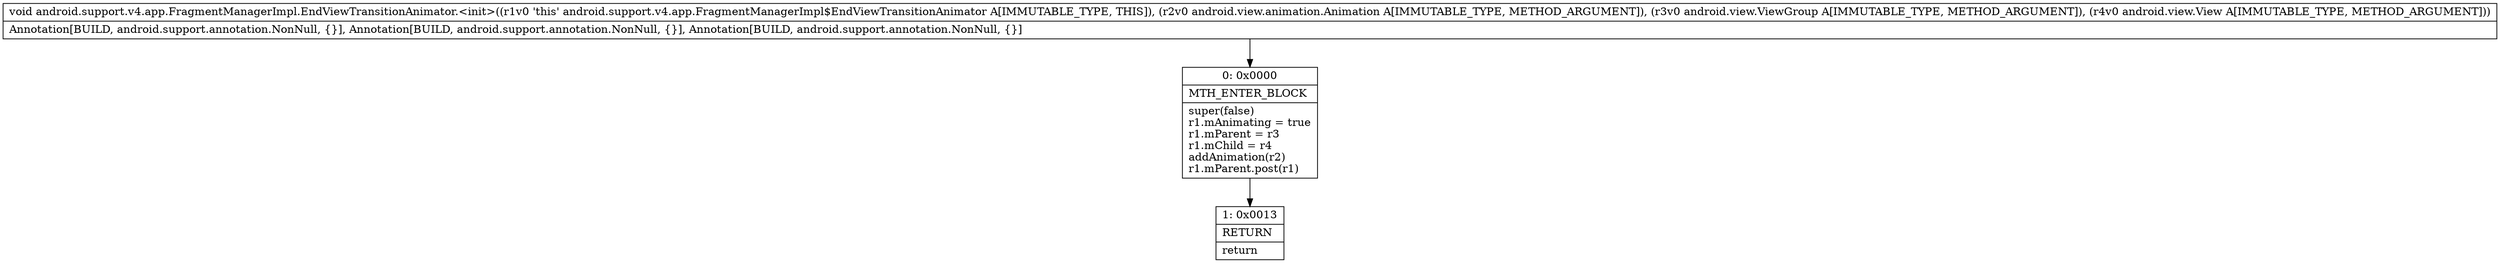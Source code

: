 digraph "CFG forandroid.support.v4.app.FragmentManagerImpl.EndViewTransitionAnimator.\<init\>(Landroid\/view\/animation\/Animation;Landroid\/view\/ViewGroup;Landroid\/view\/View;)V" {
Node_0 [shape=record,label="{0\:\ 0x0000|MTH_ENTER_BLOCK\l|super(false)\lr1.mAnimating = true\lr1.mParent = r3\lr1.mChild = r4\laddAnimation(r2)\lr1.mParent.post(r1)\l}"];
Node_1 [shape=record,label="{1\:\ 0x0013|RETURN\l|return\l}"];
MethodNode[shape=record,label="{void android.support.v4.app.FragmentManagerImpl.EndViewTransitionAnimator.\<init\>((r1v0 'this' android.support.v4.app.FragmentManagerImpl$EndViewTransitionAnimator A[IMMUTABLE_TYPE, THIS]), (r2v0 android.view.animation.Animation A[IMMUTABLE_TYPE, METHOD_ARGUMENT]), (r3v0 android.view.ViewGroup A[IMMUTABLE_TYPE, METHOD_ARGUMENT]), (r4v0 android.view.View A[IMMUTABLE_TYPE, METHOD_ARGUMENT]))  | Annotation[BUILD, android.support.annotation.NonNull, \{\}], Annotation[BUILD, android.support.annotation.NonNull, \{\}], Annotation[BUILD, android.support.annotation.NonNull, \{\}]\l}"];
MethodNode -> Node_0;
Node_0 -> Node_1;
}

